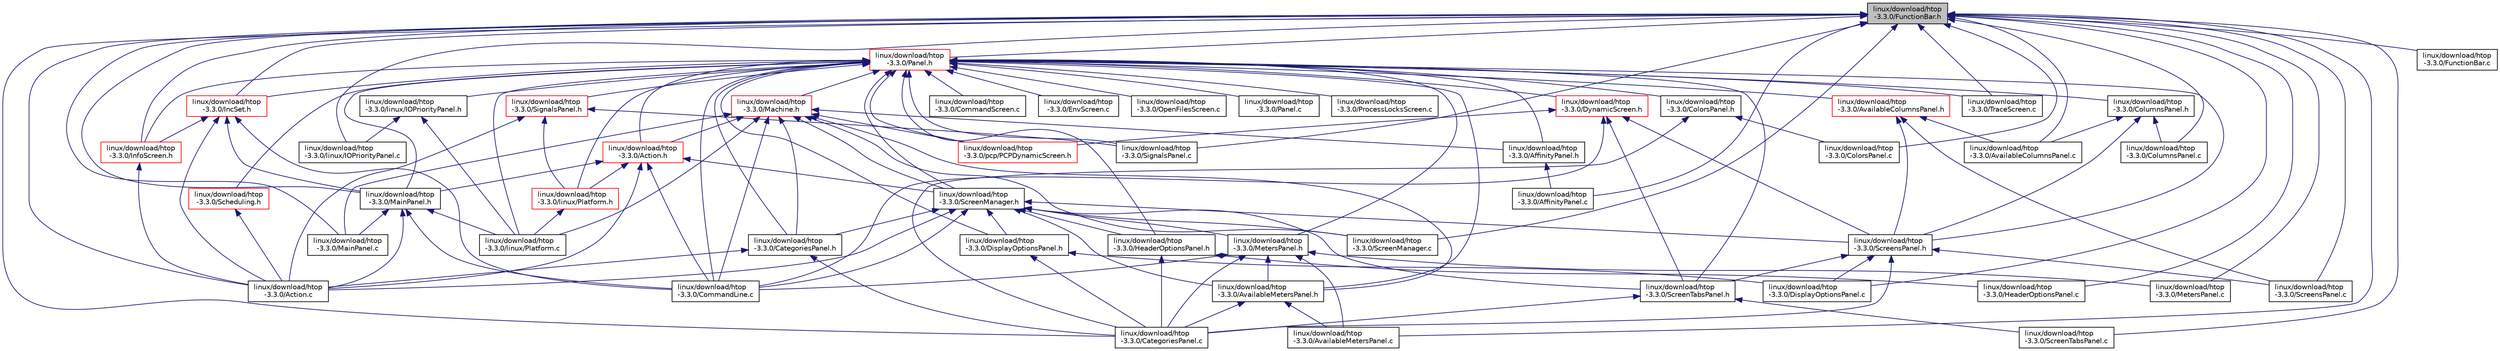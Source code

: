 digraph "linux/download/htop-3.3.0/FunctionBar.h"
{
  edge [fontname="Helvetica",fontsize="10",labelfontname="Helvetica",labelfontsize="10"];
  node [fontname="Helvetica",fontsize="10",shape=record];
  Node2 [label="linux/download/htop\l-3.3.0/FunctionBar.h",height=0.2,width=0.4,color="black", fillcolor="grey75", style="filled", fontcolor="black"];
  Node2 -> Node3 [dir="back",color="midnightblue",fontsize="10",style="solid"];
  Node3 [label="linux/download/htop\l-3.3.0/Panel.h",height=0.2,width=0.4,color="red", fillcolor="white", style="filled",URL="$Panel_8h.html"];
  Node3 -> Node4 [dir="back",color="midnightblue",fontsize="10",style="solid"];
  Node4 [label="linux/download/htop\l-3.3.0/Machine.h",height=0.2,width=0.4,color="red", fillcolor="white", style="filled",URL="$Machine_8h.html"];
  Node4 -> Node6 [dir="back",color="midnightblue",fontsize="10",style="solid"];
  Node6 [label="linux/download/htop\l-3.3.0/Action.h",height=0.2,width=0.4,color="red", fillcolor="white", style="filled",URL="$Action_8h.html"];
  Node6 -> Node7 [dir="back",color="midnightblue",fontsize="10",style="solid"];
  Node7 [label="linux/download/htop\l-3.3.0/Action.c",height=0.2,width=0.4,color="black", fillcolor="white", style="filled",URL="$Action_8c.html"];
  Node6 -> Node8 [dir="back",color="midnightblue",fontsize="10",style="solid"];
  Node8 [label="linux/download/htop\l-3.3.0/ScreenManager.h",height=0.2,width=0.4,color="black", fillcolor="white", style="filled",URL="$ScreenManager_8h.html"];
  Node8 -> Node9 [dir="back",color="midnightblue",fontsize="10",style="solid"];
  Node9 [label="linux/download/htop\l-3.3.0/CategoriesPanel.h",height=0.2,width=0.4,color="black", fillcolor="white", style="filled",URL="$CategoriesPanel_8h.html"];
  Node9 -> Node7 [dir="back",color="midnightblue",fontsize="10",style="solid"];
  Node9 -> Node10 [dir="back",color="midnightblue",fontsize="10",style="solid"];
  Node10 [label="linux/download/htop\l-3.3.0/CategoriesPanel.c",height=0.2,width=0.4,color="black", fillcolor="white", style="filled",URL="$CategoriesPanel_8c.html"];
  Node8 -> Node7 [dir="back",color="midnightblue",fontsize="10",style="solid"];
  Node8 -> Node11 [dir="back",color="midnightblue",fontsize="10",style="solid"];
  Node11 [label="linux/download/htop\l-3.3.0/MetersPanel.h",height=0.2,width=0.4,color="black", fillcolor="white", style="filled",URL="$MetersPanel_8h.html"];
  Node11 -> Node12 [dir="back",color="midnightblue",fontsize="10",style="solid"];
  Node12 [label="linux/download/htop\l-3.3.0/AvailableMetersPanel.h",height=0.2,width=0.4,color="black", fillcolor="white", style="filled",URL="$AvailableMetersPanel_8h.html"];
  Node12 -> Node13 [dir="back",color="midnightblue",fontsize="10",style="solid"];
  Node13 [label="linux/download/htop\l-3.3.0/AvailableMetersPanel.c",height=0.2,width=0.4,color="black", fillcolor="white", style="filled",URL="$AvailableMetersPanel_8c.html"];
  Node12 -> Node10 [dir="back",color="midnightblue",fontsize="10",style="solid"];
  Node11 -> Node13 [dir="back",color="midnightblue",fontsize="10",style="solid"];
  Node11 -> Node10 [dir="back",color="midnightblue",fontsize="10",style="solid"];
  Node11 -> Node14 [dir="back",color="midnightblue",fontsize="10",style="solid"];
  Node14 [label="linux/download/htop\l-3.3.0/CommandLine.c",height=0.2,width=0.4,color="black", fillcolor="white", style="filled",URL="$CommandLine_8c.html"];
  Node11 -> Node15 [dir="back",color="midnightblue",fontsize="10",style="solid"];
  Node15 [label="linux/download/htop\l-3.3.0/MetersPanel.c",height=0.2,width=0.4,color="black", fillcolor="white", style="filled",URL="$MetersPanel_8c.html"];
  Node8 -> Node12 [dir="back",color="midnightblue",fontsize="10",style="solid"];
  Node8 -> Node16 [dir="back",color="midnightblue",fontsize="10",style="solid"];
  Node16 [label="linux/download/htop\l-3.3.0/DisplayOptionsPanel.h",height=0.2,width=0.4,color="black", fillcolor="white", style="filled",URL="$DisplayOptionsPanel_8h.html"];
  Node16 -> Node10 [dir="back",color="midnightblue",fontsize="10",style="solid"];
  Node16 -> Node17 [dir="back",color="midnightblue",fontsize="10",style="solid"];
  Node17 [label="linux/download/htop\l-3.3.0/DisplayOptionsPanel.c",height=0.2,width=0.4,color="black", fillcolor="white", style="filled",URL="$DisplayOptionsPanel_8c.html"];
  Node8 -> Node18 [dir="back",color="midnightblue",fontsize="10",style="solid"];
  Node18 [label="linux/download/htop\l-3.3.0/HeaderOptionsPanel.h",height=0.2,width=0.4,color="black", fillcolor="white", style="filled",URL="$HeaderOptionsPanel_8h.html"];
  Node18 -> Node10 [dir="back",color="midnightblue",fontsize="10",style="solid"];
  Node18 -> Node19 [dir="back",color="midnightblue",fontsize="10",style="solid"];
  Node19 [label="linux/download/htop\l-3.3.0/HeaderOptionsPanel.c",height=0.2,width=0.4,color="black", fillcolor="white", style="filled",URL="$HeaderOptionsPanel_8c.html"];
  Node8 -> Node20 [dir="back",color="midnightblue",fontsize="10",style="solid"];
  Node20 [label="linux/download/htop\l-3.3.0/ScreensPanel.h",height=0.2,width=0.4,color="black", fillcolor="white", style="filled",URL="$ScreensPanel_8h.html"];
  Node20 -> Node10 [dir="back",color="midnightblue",fontsize="10",style="solid"];
  Node20 -> Node21 [dir="back",color="midnightblue",fontsize="10",style="solid"];
  Node21 [label="linux/download/htop\l-3.3.0/ScreenTabsPanel.h",height=0.2,width=0.4,color="black", fillcolor="white", style="filled",URL="$ScreenTabsPanel_8h.html"];
  Node21 -> Node10 [dir="back",color="midnightblue",fontsize="10",style="solid"];
  Node21 -> Node22 [dir="back",color="midnightblue",fontsize="10",style="solid"];
  Node22 [label="linux/download/htop\l-3.3.0/ScreenTabsPanel.c",height=0.2,width=0.4,color="black", fillcolor="white", style="filled",URL="$ScreenTabsPanel_8c.html"];
  Node20 -> Node17 [dir="back",color="midnightblue",fontsize="10",style="solid"];
  Node20 -> Node23 [dir="back",color="midnightblue",fontsize="10",style="solid"];
  Node23 [label="linux/download/htop\l-3.3.0/ScreensPanel.c",height=0.2,width=0.4,color="black", fillcolor="white", style="filled",URL="$ScreensPanel_8c.html"];
  Node8 -> Node21 [dir="back",color="midnightblue",fontsize="10",style="solid"];
  Node8 -> Node14 [dir="back",color="midnightblue",fontsize="10",style="solid"];
  Node8 -> Node24 [dir="back",color="midnightblue",fontsize="10",style="solid"];
  Node24 [label="linux/download/htop\l-3.3.0/ScreenManager.c",height=0.2,width=0.4,color="black", fillcolor="white", style="filled",URL="$ScreenManager_8c.html"];
  Node6 -> Node25 [dir="back",color="midnightblue",fontsize="10",style="solid"];
  Node25 [label="linux/download/htop\l-3.3.0/MainPanel.h",height=0.2,width=0.4,color="black", fillcolor="white", style="filled",URL="$MainPanel_8h.html"];
  Node25 -> Node7 [dir="back",color="midnightblue",fontsize="10",style="solid"];
  Node25 -> Node14 [dir="back",color="midnightblue",fontsize="10",style="solid"];
  Node25 -> Node26 [dir="back",color="midnightblue",fontsize="10",style="solid"];
  Node26 [label="linux/download/htop\l-3.3.0/linux/Platform.c",height=0.2,width=0.4,color="black", fillcolor="white", style="filled",URL="$linux_2Platform_8c.html"];
  Node25 -> Node27 [dir="back",color="midnightblue",fontsize="10",style="solid"];
  Node27 [label="linux/download/htop\l-3.3.0/MainPanel.c",height=0.2,width=0.4,color="black", fillcolor="white", style="filled",URL="$MainPanel_8c.html"];
  Node6 -> Node14 [dir="back",color="midnightblue",fontsize="10",style="solid"];
  Node6 -> Node38 [dir="back",color="midnightblue",fontsize="10",style="solid"];
  Node38 [label="linux/download/htop\l-3.3.0/linux/Platform.h",height=0.2,width=0.4,color="red", fillcolor="white", style="filled",URL="$linux_2Platform_8h.html"];
  Node38 -> Node26 [dir="back",color="midnightblue",fontsize="10",style="solid"];
  Node4 -> Node9 [dir="back",color="midnightblue",fontsize="10",style="solid"];
  Node4 -> Node8 [dir="back",color="midnightblue",fontsize="10",style="solid"];
  Node4 -> Node129 [dir="back",color="midnightblue",fontsize="10",style="solid"];
  Node129 [label="linux/download/htop\l-3.3.0/AffinityPanel.h",height=0.2,width=0.4,color="black", fillcolor="white", style="filled",URL="$AffinityPanel_8h.html"];
  Node129 -> Node130 [dir="back",color="midnightblue",fontsize="10",style="solid"];
  Node130 [label="linux/download/htop\l-3.3.0/AffinityPanel.c",height=0.2,width=0.4,color="black", fillcolor="white", style="filled",URL="$AffinityPanel_8c.html"];
  Node4 -> Node12 [dir="back",color="midnightblue",fontsize="10",style="solid"];
  Node4 -> Node14 [dir="back",color="midnightblue",fontsize="10",style="solid"];
  Node4 -> Node26 [dir="back",color="midnightblue",fontsize="10",style="solid"];
  Node4 -> Node27 [dir="back",color="midnightblue",fontsize="10",style="solid"];
  Node4 -> Node171 [dir="back",color="midnightblue",fontsize="10",style="solid"];
  Node171 [label="linux/download/htop\l-3.3.0/pcp/PCPDynamicScreen.h",height=0.2,width=0.4,color="red", fillcolor="white", style="filled",URL="$PCPDynamicScreen_8h.html"];
  Node4 -> Node24 [dir="back",color="midnightblue",fontsize="10",style="solid"];
  Node3 -> Node6 [dir="back",color="midnightblue",fontsize="10",style="solid"];
  Node3 -> Node9 [dir="back",color="midnightblue",fontsize="10",style="solid"];
  Node3 -> Node8 [dir="back",color="midnightblue",fontsize="10",style="solid"];
  Node3 -> Node182 [dir="back",color="midnightblue",fontsize="10",style="solid"];
  Node182 [label="linux/download/htop\l-3.3.0/IncSet.h",height=0.2,width=0.4,color="red", fillcolor="white", style="filled",URL="$IncSet_8h.html"];
  Node182 -> Node183 [dir="back",color="midnightblue",fontsize="10",style="solid"];
  Node183 [label="linux/download/htop\l-3.3.0/InfoScreen.h",height=0.2,width=0.4,color="red", fillcolor="white", style="filled",URL="$InfoScreen_8h.html"];
  Node183 -> Node7 [dir="back",color="midnightblue",fontsize="10",style="solid"];
  Node182 -> Node7 [dir="back",color="midnightblue",fontsize="10",style="solid"];
  Node182 -> Node25 [dir="back",color="midnightblue",fontsize="10",style="solid"];
  Node182 -> Node14 [dir="back",color="midnightblue",fontsize="10",style="solid"];
  Node3 -> Node183 [dir="back",color="midnightblue",fontsize="10",style="solid"];
  Node3 -> Node25 [dir="back",color="midnightblue",fontsize="10",style="solid"];
  Node3 -> Node194 [dir="back",color="midnightblue",fontsize="10",style="solid"];
  Node194 [label="linux/download/htop\l-3.3.0/Scheduling.h",height=0.2,width=0.4,color="red", fillcolor="white", style="filled",URL="$Scheduling_8h.html"];
  Node194 -> Node7 [dir="back",color="midnightblue",fontsize="10",style="solid"];
  Node3 -> Node196 [dir="back",color="midnightblue",fontsize="10",style="solid"];
  Node196 [label="linux/download/htop\l-3.3.0/SignalsPanel.h",height=0.2,width=0.4,color="red", fillcolor="white", style="filled",URL="$SignalsPanel_8h.html"];
  Node196 -> Node7 [dir="back",color="midnightblue",fontsize="10",style="solid"];
  Node196 -> Node38 [dir="back",color="midnightblue",fontsize="10",style="solid"];
  Node196 -> Node85 [dir="back",color="midnightblue",fontsize="10",style="solid"];
  Node85 [label="linux/download/htop\l-3.3.0/SignalsPanel.c",height=0.2,width=0.4,color="black", fillcolor="white", style="filled",URL="$SignalsPanel_8c.html"];
  Node3 -> Node129 [dir="back",color="midnightblue",fontsize="10",style="solid"];
  Node3 -> Node197 [dir="back",color="midnightblue",fontsize="10",style="solid"];
  Node197 [label="linux/download/htop\l-3.3.0/AvailableColumnsPanel.h",height=0.2,width=0.4,color="red", fillcolor="white", style="filled",URL="$AvailableColumnsPanel_8h.html"];
  Node197 -> Node67 [dir="back",color="midnightblue",fontsize="10",style="solid"];
  Node67 [label="linux/download/htop\l-3.3.0/AvailableColumnsPanel.c",height=0.2,width=0.4,color="black", fillcolor="white", style="filled",URL="$AvailableColumnsPanel_8c.html"];
  Node197 -> Node20 [dir="back",color="midnightblue",fontsize="10",style="solid"];
  Node197 -> Node23 [dir="back",color="midnightblue",fontsize="10",style="solid"];
  Node3 -> Node198 [dir="back",color="midnightblue",fontsize="10",style="solid"];
  Node198 [label="linux/download/htop\l-3.3.0/ColumnsPanel.h",height=0.2,width=0.4,color="black", fillcolor="white", style="filled",URL="$ColumnsPanel_8h.html"];
  Node198 -> Node67 [dir="back",color="midnightblue",fontsize="10",style="solid"];
  Node198 -> Node20 [dir="back",color="midnightblue",fontsize="10",style="solid"];
  Node198 -> Node199 [dir="back",color="midnightblue",fontsize="10",style="solid"];
  Node199 [label="linux/download/htop\l-3.3.0/ColumnsPanel.c",height=0.2,width=0.4,color="black", fillcolor="white", style="filled",URL="$ColumnsPanel_8c.html"];
  Node3 -> Node11 [dir="back",color="midnightblue",fontsize="10",style="solid"];
  Node3 -> Node12 [dir="back",color="midnightblue",fontsize="10",style="solid"];
  Node3 -> Node200 [dir="back",color="midnightblue",fontsize="10",style="solid"];
  Node200 [label="linux/download/htop\l-3.3.0/ColorsPanel.h",height=0.2,width=0.4,color="black", fillcolor="white", style="filled",URL="$ColorsPanel_8h.html"];
  Node200 -> Node10 [dir="back",color="midnightblue",fontsize="10",style="solid"];
  Node200 -> Node201 [dir="back",color="midnightblue",fontsize="10",style="solid"];
  Node201 [label="linux/download/htop\l-3.3.0/ColorsPanel.c",height=0.2,width=0.4,color="black", fillcolor="white", style="filled",URL="$ColorsPanel_8c.html"];
  Node3 -> Node16 [dir="back",color="midnightblue",fontsize="10",style="solid"];
  Node3 -> Node18 [dir="back",color="midnightblue",fontsize="10",style="solid"];
  Node3 -> Node202 [dir="back",color="midnightblue",fontsize="10",style="solid"];
  Node202 [label="linux/download/htop\l-3.3.0/DynamicScreen.h",height=0.2,width=0.4,color="red", fillcolor="white", style="filled",URL="$DynamicScreen_8h.html"];
  Node202 -> Node20 [dir="back",color="midnightblue",fontsize="10",style="solid"];
  Node202 -> Node21 [dir="back",color="midnightblue",fontsize="10",style="solid"];
  Node202 -> Node14 [dir="back",color="midnightblue",fontsize="10",style="solid"];
  Node202 -> Node171 [dir="back",color="midnightblue",fontsize="10",style="solid"];
  Node3 -> Node20 [dir="back",color="midnightblue",fontsize="10",style="solid"];
  Node3 -> Node21 [dir="back",color="midnightblue",fontsize="10",style="solid"];
  Node3 -> Node14 [dir="back",color="midnightblue",fontsize="10",style="solid"];
  Node3 -> Node185 [dir="back",color="midnightblue",fontsize="10",style="solid"];
  Node185 [label="linux/download/htop\l-3.3.0/CommandScreen.c",height=0.2,width=0.4,color="black", fillcolor="white", style="filled",URL="$CommandScreen_8c.html"];
  Node3 -> Node74 [dir="back",color="midnightblue",fontsize="10",style="solid"];
  Node74 [label="linux/download/htop\l-3.3.0/EnvScreen.c",height=0.2,width=0.4,color="black", fillcolor="white", style="filled",URL="$EnvScreen_8c.html"];
  Node3 -> Node203 [dir="back",color="midnightblue",fontsize="10",style="solid"];
  Node203 [label="linux/download/htop\l-3.3.0/linux/IOPriorityPanel.h",height=0.2,width=0.4,color="black", fillcolor="white", style="filled",URL="$IOPriorityPanel_8h.html"];
  Node203 -> Node204 [dir="back",color="midnightblue",fontsize="10",style="solid"];
  Node204 [label="linux/download/htop\l-3.3.0/linux/IOPriorityPanel.c",height=0.2,width=0.4,color="black", fillcolor="white", style="filled",URL="$IOPriorityPanel_8c.html"];
  Node203 -> Node26 [dir="back",color="midnightblue",fontsize="10",style="solid"];
  Node3 -> Node26 [dir="back",color="midnightblue",fontsize="10",style="solid"];
  Node3 -> Node38 [dir="back",color="midnightblue",fontsize="10",style="solid"];
  Node3 -> Node188 [dir="back",color="midnightblue",fontsize="10",style="solid"];
  Node188 [label="linux/download/htop\l-3.3.0/OpenFilesScreen.c",height=0.2,width=0.4,color="black", fillcolor="white", style="filled",URL="$OpenFilesScreen_8c.html"];
  Node3 -> Node205 [dir="back",color="midnightblue",fontsize="10",style="solid"];
  Node205 [label="linux/download/htop\l-3.3.0/Panel.c",height=0.2,width=0.4,color="black", fillcolor="white", style="filled",URL="$Panel_8c.html"];
  Node3 -> Node171 [dir="back",color="midnightblue",fontsize="10",style="solid"];
  Node3 -> Node83 [dir="back",color="midnightblue",fontsize="10",style="solid"];
  Node83 [label="linux/download/htop\l-3.3.0/ProcessLocksScreen.c",height=0.2,width=0.4,color="black", fillcolor="white", style="filled",URL="$ProcessLocksScreen_8c.html"];
  Node3 -> Node85 [dir="back",color="midnightblue",fontsize="10",style="solid"];
  Node3 -> Node191 [dir="back",color="midnightblue",fontsize="10",style="solid"];
  Node191 [label="linux/download/htop\l-3.3.0/TraceScreen.c",height=0.2,width=0.4,color="black", fillcolor="white", style="filled",URL="$TraceScreen_8c.html"];
  Node2 -> Node183 [dir="back",color="midnightblue",fontsize="10",style="solid"];
  Node2 -> Node182 [dir="back",color="midnightblue",fontsize="10",style="solid"];
  Node2 -> Node7 [dir="back",color="midnightblue",fontsize="10",style="solid"];
  Node2 -> Node25 [dir="back",color="midnightblue",fontsize="10",style="solid"];
  Node2 -> Node130 [dir="back",color="midnightblue",fontsize="10",style="solid"];
  Node2 -> Node67 [dir="back",color="midnightblue",fontsize="10",style="solid"];
  Node2 -> Node13 [dir="back",color="midnightblue",fontsize="10",style="solid"];
  Node2 -> Node10 [dir="back",color="midnightblue",fontsize="10",style="solid"];
  Node2 -> Node201 [dir="back",color="midnightblue",fontsize="10",style="solid"];
  Node2 -> Node199 [dir="back",color="midnightblue",fontsize="10",style="solid"];
  Node2 -> Node17 [dir="back",color="midnightblue",fontsize="10",style="solid"];
  Node2 -> Node206 [dir="back",color="midnightblue",fontsize="10",style="solid"];
  Node206 [label="linux/download/htop\l-3.3.0/FunctionBar.c",height=0.2,width=0.4,color="black", fillcolor="white", style="filled",URL="$FunctionBar_8c.html"];
  Node2 -> Node19 [dir="back",color="midnightblue",fontsize="10",style="solid"];
  Node2 -> Node204 [dir="back",color="midnightblue",fontsize="10",style="solid"];
  Node2 -> Node27 [dir="back",color="midnightblue",fontsize="10",style="solid"];
  Node2 -> Node15 [dir="back",color="midnightblue",fontsize="10",style="solid"];
  Node2 -> Node24 [dir="back",color="midnightblue",fontsize="10",style="solid"];
  Node2 -> Node23 [dir="back",color="midnightblue",fontsize="10",style="solid"];
  Node2 -> Node22 [dir="back",color="midnightblue",fontsize="10",style="solid"];
  Node2 -> Node85 [dir="back",color="midnightblue",fontsize="10",style="solid"];
  Node2 -> Node191 [dir="back",color="midnightblue",fontsize="10",style="solid"];
}
